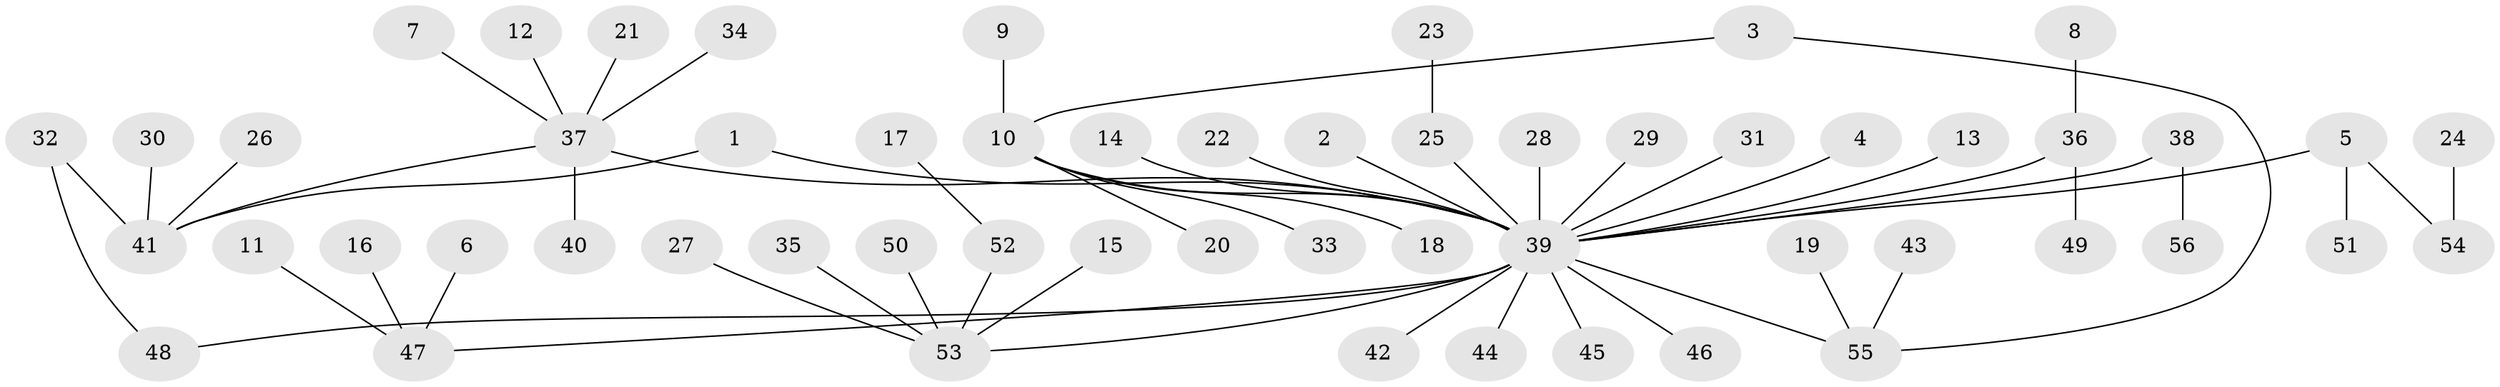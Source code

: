 // original degree distribution, {8: 0.018018018018018018, 28: 0.009009009009009009, 2: 0.12612612612612611, 6: 0.009009009009009009, 9: 0.009009009009009009, 4: 0.04504504504504504, 3: 0.09009009009009009, 1: 0.6666666666666666, 7: 0.018018018018018018, 5: 0.009009009009009009}
// Generated by graph-tools (version 1.1) at 2025/01/03/09/25 03:01:45]
// undirected, 56 vertices, 58 edges
graph export_dot {
graph [start="1"]
  node [color=gray90,style=filled];
  1;
  2;
  3;
  4;
  5;
  6;
  7;
  8;
  9;
  10;
  11;
  12;
  13;
  14;
  15;
  16;
  17;
  18;
  19;
  20;
  21;
  22;
  23;
  24;
  25;
  26;
  27;
  28;
  29;
  30;
  31;
  32;
  33;
  34;
  35;
  36;
  37;
  38;
  39;
  40;
  41;
  42;
  43;
  44;
  45;
  46;
  47;
  48;
  49;
  50;
  51;
  52;
  53;
  54;
  55;
  56;
  1 -- 39 [weight=1.0];
  1 -- 41 [weight=1.0];
  2 -- 39 [weight=1.0];
  3 -- 10 [weight=1.0];
  3 -- 55 [weight=1.0];
  4 -- 39 [weight=1.0];
  5 -- 39 [weight=1.0];
  5 -- 51 [weight=1.0];
  5 -- 54 [weight=1.0];
  6 -- 47 [weight=1.0];
  7 -- 37 [weight=1.0];
  8 -- 36 [weight=1.0];
  9 -- 10 [weight=1.0];
  10 -- 18 [weight=1.0];
  10 -- 20 [weight=1.0];
  10 -- 33 [weight=1.0];
  10 -- 39 [weight=1.0];
  11 -- 47 [weight=1.0];
  12 -- 37 [weight=1.0];
  13 -- 39 [weight=1.0];
  14 -- 39 [weight=1.0];
  15 -- 53 [weight=1.0];
  16 -- 47 [weight=1.0];
  17 -- 52 [weight=1.0];
  19 -- 55 [weight=1.0];
  21 -- 37 [weight=1.0];
  22 -- 39 [weight=1.0];
  23 -- 25 [weight=1.0];
  24 -- 54 [weight=1.0];
  25 -- 39 [weight=1.0];
  26 -- 41 [weight=1.0];
  27 -- 53 [weight=1.0];
  28 -- 39 [weight=1.0];
  29 -- 39 [weight=1.0];
  30 -- 41 [weight=1.0];
  31 -- 39 [weight=1.0];
  32 -- 41 [weight=1.0];
  32 -- 48 [weight=1.0];
  34 -- 37 [weight=1.0];
  35 -- 53 [weight=1.0];
  36 -- 39 [weight=1.0];
  36 -- 49 [weight=1.0];
  37 -- 39 [weight=1.0];
  37 -- 40 [weight=1.0];
  37 -- 41 [weight=1.0];
  38 -- 39 [weight=2.0];
  38 -- 56 [weight=1.0];
  39 -- 42 [weight=1.0];
  39 -- 44 [weight=1.0];
  39 -- 45 [weight=1.0];
  39 -- 46 [weight=1.0];
  39 -- 47 [weight=1.0];
  39 -- 48 [weight=1.0];
  39 -- 53 [weight=1.0];
  39 -- 55 [weight=1.0];
  43 -- 55 [weight=1.0];
  50 -- 53 [weight=1.0];
  52 -- 53 [weight=1.0];
}
